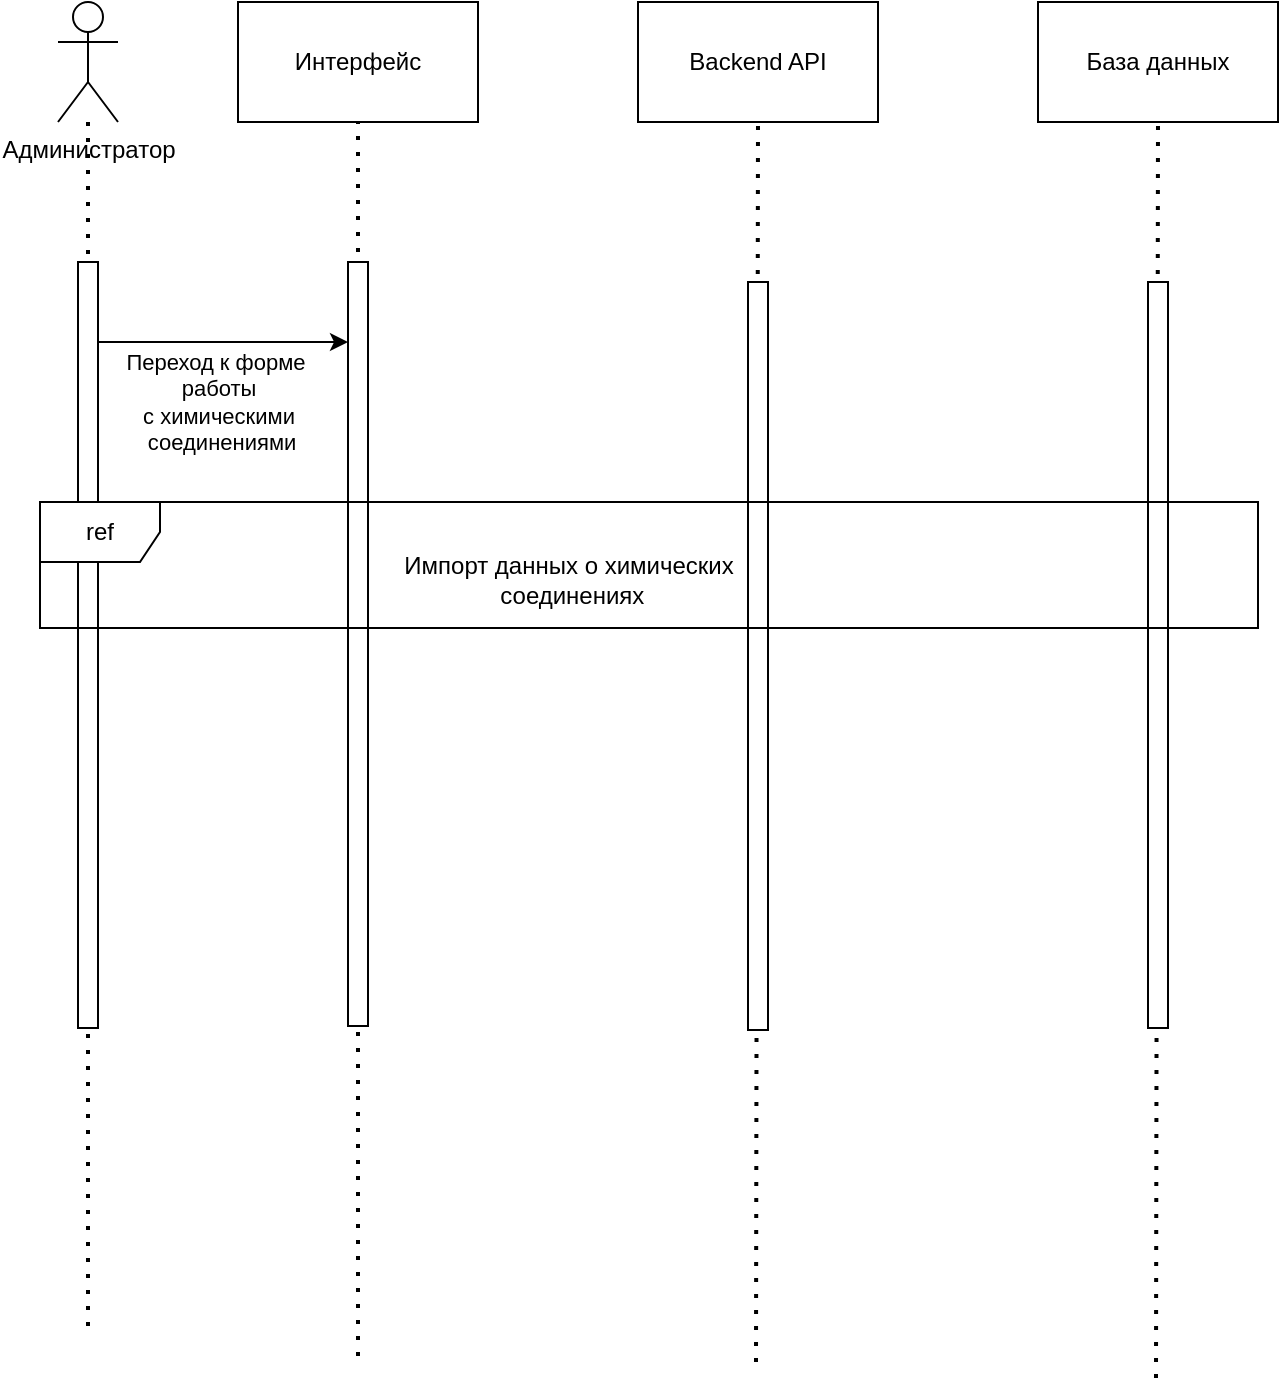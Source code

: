 <mxfile version="24.4.8" type="github">
  <diagram name="Page-1" id="M72ZeSXlDPMYfQGGNq-7">
    <mxGraphModel dx="1434" dy="781" grid="0" gridSize="10" guides="1" tooltips="1" connect="1" arrows="1" fold="1" page="1" pageScale="1" pageWidth="850" pageHeight="1100" math="0" shadow="0">
      <root>
        <mxCell id="0" />
        <mxCell id="1" parent="0" />
        <mxCell id="iA-M8HtWg0_pPmddzpKN-1" value="" style="endArrow=none;dashed=1;html=1;dashPattern=1 3;strokeWidth=2;rounded=0;" parent="1" source="iA-M8HtWg0_pPmddzpKN-5" edge="1">
          <mxGeometry width="50" height="50" relative="1" as="geometry">
            <mxPoint x="220" y="300" as="sourcePoint" />
            <mxPoint x="85" y="687" as="targetPoint" />
          </mxGeometry>
        </mxCell>
        <mxCell id="iA-M8HtWg0_pPmddzpKN-2" value="" style="endArrow=none;dashed=1;html=1;dashPattern=1 3;strokeWidth=2;rounded=0;entryX=0.5;entryY=1;entryDx=0;entryDy=0;" parent="1" target="iA-M8HtWg0_pPmddzpKN-6" edge="1">
          <mxGeometry width="50" height="50" relative="1" as="geometry">
            <mxPoint x="220" y="697" as="sourcePoint" />
            <mxPoint x="270" y="250" as="targetPoint" />
          </mxGeometry>
        </mxCell>
        <mxCell id="iA-M8HtWg0_pPmddzpKN-3" value="" style="endArrow=none;dashed=1;html=1;dashPattern=1 3;strokeWidth=2;rounded=0;entryX=0.5;entryY=1;entryDx=0;entryDy=0;" parent="1" target="iA-M8HtWg0_pPmddzpKN-9" edge="1">
          <mxGeometry width="50" height="50" relative="1" as="geometry">
            <mxPoint x="419" y="700" as="sourcePoint" />
            <mxPoint x="270" y="250" as="targetPoint" />
          </mxGeometry>
        </mxCell>
        <mxCell id="iA-M8HtWg0_pPmddzpKN-4" value="" style="endArrow=none;dashed=1;html=1;dashPattern=1 3;strokeWidth=2;rounded=0;entryX=0.5;entryY=1;entryDx=0;entryDy=0;" parent="1" target="iA-M8HtWg0_pPmddzpKN-11" edge="1">
          <mxGeometry width="50" height="50" relative="1" as="geometry">
            <mxPoint x="619" y="708" as="sourcePoint" />
            <mxPoint x="270" y="250" as="targetPoint" />
          </mxGeometry>
        </mxCell>
        <mxCell id="iA-M8HtWg0_pPmddzpKN-5" value="&lt;div&gt;Администратор&lt;/div&gt;" style="shape=umlActor;verticalLabelPosition=bottom;verticalAlign=top;html=1;outlineConnect=0;align=center;horizontal=1;labelPosition=center;" parent="1" vertex="1">
          <mxGeometry x="70" y="20" width="30" height="60" as="geometry" />
        </mxCell>
        <mxCell id="iA-M8HtWg0_pPmddzpKN-6" value="Интерфейс" style="rounded=0;whiteSpace=wrap;html=1;" parent="1" vertex="1">
          <mxGeometry x="160" y="20" width="120" height="60" as="geometry" />
        </mxCell>
        <mxCell id="iA-M8HtWg0_pPmddzpKN-7" value="" style="html=1;points=[[0,0,0,0,5],[0,1,0,0,-5],[1,0,0,0,5],[1,1,0,0,-5]];perimeter=orthogonalPerimeter;outlineConnect=0;targetShapes=umlLifeline;portConstraint=eastwest;newEdgeStyle={&quot;curved&quot;:0,&quot;rounded&quot;:0};" parent="1" vertex="1">
          <mxGeometry x="80" y="150" width="10" height="383" as="geometry" />
        </mxCell>
        <mxCell id="iA-M8HtWg0_pPmddzpKN-8" value="" style="html=1;points=[[0,0,0,0,5],[0,1,0,0,-5],[1,0,0,0,5],[1,1,0,0,-5]];perimeter=orthogonalPerimeter;outlineConnect=0;targetShapes=umlLifeline;portConstraint=eastwest;newEdgeStyle={&quot;curved&quot;:0,&quot;rounded&quot;:0};" parent="1" vertex="1">
          <mxGeometry x="215" y="150" width="10" height="382" as="geometry" />
        </mxCell>
        <mxCell id="iA-M8HtWg0_pPmddzpKN-9" value="Backend API" style="rounded=0;whiteSpace=wrap;html=1;" parent="1" vertex="1">
          <mxGeometry x="360" y="20" width="120" height="60" as="geometry" />
        </mxCell>
        <mxCell id="iA-M8HtWg0_pPmddzpKN-10" value="" style="html=1;points=[[0,0,0,0,5],[0,1,0,0,-5],[1,0,0,0,5],[1,1,0,0,-5]];perimeter=orthogonalPerimeter;outlineConnect=0;targetShapes=umlLifeline;portConstraint=eastwest;newEdgeStyle={&quot;curved&quot;:0,&quot;rounded&quot;:0};" parent="1" vertex="1">
          <mxGeometry x="415" y="160" width="10" height="374" as="geometry" />
        </mxCell>
        <mxCell id="iA-M8HtWg0_pPmddzpKN-11" value="База данных" style="rounded=0;whiteSpace=wrap;html=1;" parent="1" vertex="1">
          <mxGeometry x="560" y="20" width="120" height="60" as="geometry" />
        </mxCell>
        <mxCell id="iA-M8HtWg0_pPmddzpKN-12" value="" style="html=1;points=[[0,0,0,0,5],[0,1,0,0,-5],[1,0,0,0,5],[1,1,0,0,-5]];perimeter=orthogonalPerimeter;outlineConnect=0;targetShapes=umlLifeline;portConstraint=eastwest;newEdgeStyle={&quot;curved&quot;:0,&quot;rounded&quot;:0};" parent="1" vertex="1">
          <mxGeometry x="615" y="160" width="10" height="373" as="geometry" />
        </mxCell>
        <mxCell id="iA-M8HtWg0_pPmddzpKN-15" value="" style="endArrow=classic;html=1;rounded=0;" parent="1" edge="1">
          <mxGeometry width="50" height="50" relative="1" as="geometry">
            <mxPoint x="90" y="190" as="sourcePoint" />
            <mxPoint x="215" y="190" as="targetPoint" />
            <Array as="points">
              <mxPoint x="170" y="190" />
            </Array>
          </mxGeometry>
        </mxCell>
        <mxCell id="iA-M8HtWg0_pPmddzpKN-22" value="&lt;div&gt;Переход к форме&amp;nbsp;&lt;/div&gt;&lt;div&gt;работы&lt;/div&gt;&lt;div&gt;с химическими&lt;/div&gt;&lt;div&gt;&amp;nbsp;соединениями&lt;br&gt;&lt;/div&gt;" style="edgeLabel;html=1;align=center;verticalAlign=middle;resizable=0;points=[];" parent="iA-M8HtWg0_pPmddzpKN-15" vertex="1" connectable="0">
          <mxGeometry x="-0.28" relative="1" as="geometry">
            <mxPoint x="15" y="30" as="offset" />
          </mxGeometry>
        </mxCell>
        <mxCell id="iA-M8HtWg0_pPmddzpKN-18" value="ref" style="shape=umlFrame;whiteSpace=wrap;html=1;pointerEvents=0;labelBackgroundColor=default;" parent="1" vertex="1">
          <mxGeometry x="61" y="270" width="609" height="63" as="geometry" />
        </mxCell>
        <mxCell id="iA-M8HtWg0_pPmddzpKN-19" value="&lt;div&gt;Импорт данных о химических&lt;/div&gt;&lt;div&gt;&amp;nbsp;соединениях&lt;/div&gt;" style="text;html=1;align=center;verticalAlign=middle;resizable=0;points=[];autosize=1;strokeColor=none;fillColor=none;" parent="1" vertex="1">
          <mxGeometry x="232" y="288" width="185" height="41" as="geometry" />
        </mxCell>
      </root>
    </mxGraphModel>
  </diagram>
</mxfile>
